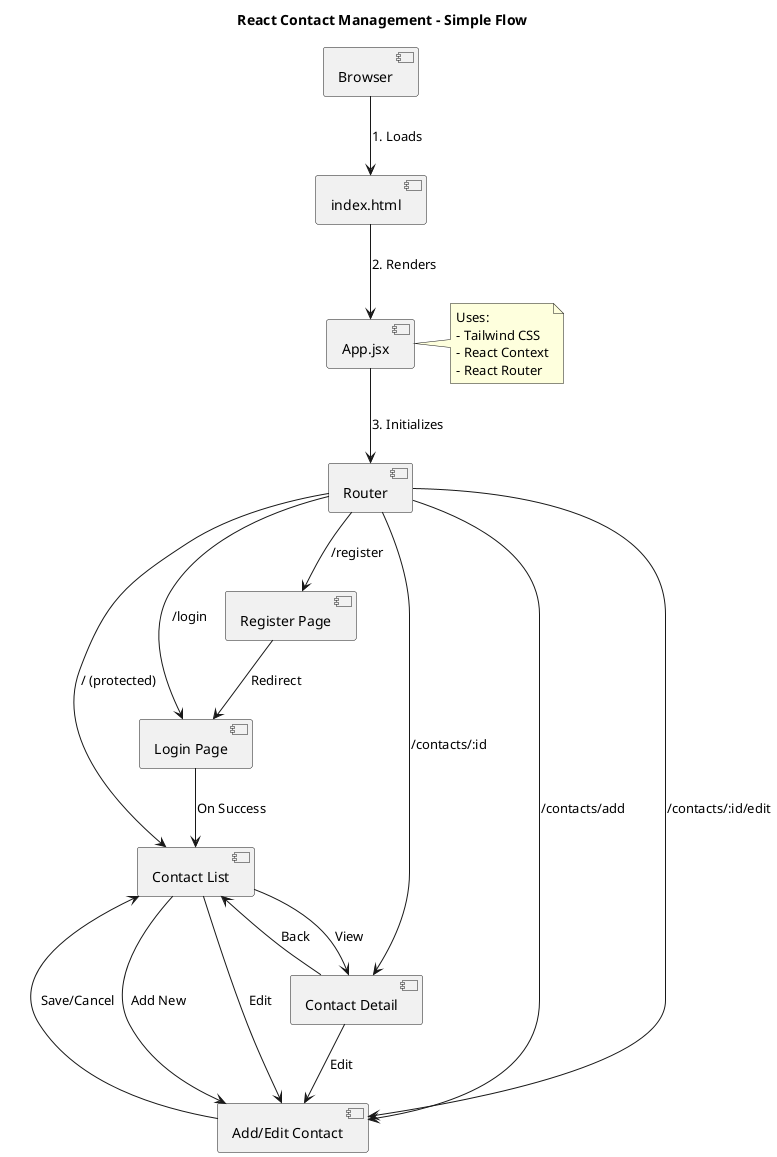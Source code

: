 @startuml

' Simple React Contact App Flow

title React Contact Management - Simple Flow

' Styling
skinparam backgroundColor #ffffff
skinparam defaultFontName Arial

' Components
[Browser] as browser
[index.html] as index
[App.jsx] as app
[Router] as router

' Pages
[Login Page] as login
[Register Page] as register
[Contact List] as contacts
[Add/Edit Contact] as edit
[Contact Detail] as detail

' Data Flow
browser --> index : 1. Loads
index --> app : 2. Renders
app --> router : 3. Initializes

' Routes
router --> login : /login
router --> register : /register
router --> contacts : / (protected)
router --> edit : /contacts/add
router --> edit : /contacts/:id/edit
router --> detail : /contacts/:id

' Auth Flow
login --> contacts : On Success
register --> login : Redirect

' Contact Operations
contacts --> edit : Add New
contacts --> detail : View
contacts --> edit : Edit
detail --> edit : Edit
edit --> contacts : Save/Cancel

detail --> contacts : Back

' Styling
note right of app
  Uses:
  - Tailwind CSS
  - React Context
  - React Router
end note

@enduml